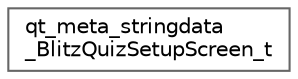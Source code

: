 digraph "Graphical Class Hierarchy"
{
 // LATEX_PDF_SIZE
  bgcolor="transparent";
  edge [fontname=Helvetica,fontsize=10,labelfontname=Helvetica,labelfontsize=10];
  node [fontname=Helvetica,fontsize=10,shape=box,height=0.2,width=0.4];
  rankdir="LR";
  Node0 [id="Node000000",label="qt_meta_stringdata\l_BlitzQuizSetupScreen_t",height=0.2,width=0.4,color="grey40", fillcolor="white", style="filled",URL="$structqt__meta__stringdata__BlitzQuizSetupScreen__t.html",tooltip=" "];
}
